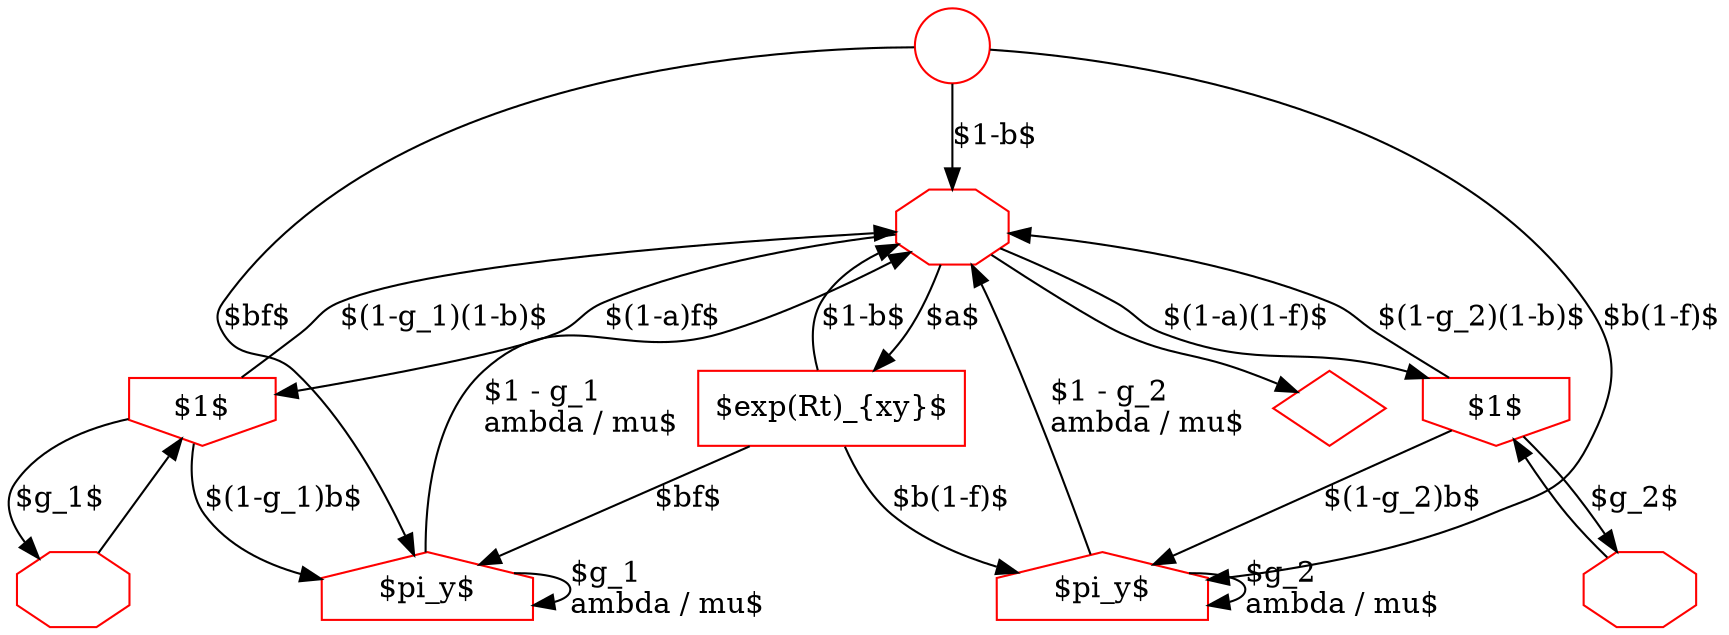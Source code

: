 digraph G {

    S [label="", shape=circle, color=red];
    E [label="", shape=diamond, color=red];

    W [label="", shape=octagon, color=red];
    X1 [label="", shape=octagon, color=red];
    X2 [label="", shape=octagon, color=red];

    I1 [label="$\pi_y$", shape=house, color=red];
    I2 [label="$\pi_y$", shape=house, color=red];
    M [label="$\exp(Rt)_{xy}$", shape=rect, color=red];
    D1 [label="$1$", shape=invhouse, color=red];
    D2 [label="$1$", shape=invhouse, color=red];

S->W [label="$1-b$"];
M->W [label="$1-b$"];
W->E;
W->M [label="$a$"];

S->I1 [label="$bf$"];
M->I1 [label="$bf$"];

W->D1 [label="$(1-a)f$"];

D1->I1 [label="$(1-g_1)b$"];
D1->W [label="$(1-g_1)(1-b)$"];
D1->X1 [label="$g_1$"];

I1->I1 [label="$g_1 \lambda / \mu$"];
I1->W [label="$1 - g_1 \lambda / \mu$"];

X1->D1;

S->I2 [label="$b(1-f)$"];
M->I2 [label="$b(1-f)$"];

W->D2 [label="$(1-a)(1-f)$"];

D2->I2 [label="$(1-g_2)b$"];
D2->W [label="$(1-g_2)(1-b)$"];
D2->X2 [label="$g_2$"];

I2->I2 [label="$g_2 \lambda / \mu$"];
I2->W [label="$1 - g_2 \lambda / \mu$"];

X2->D2;


}
